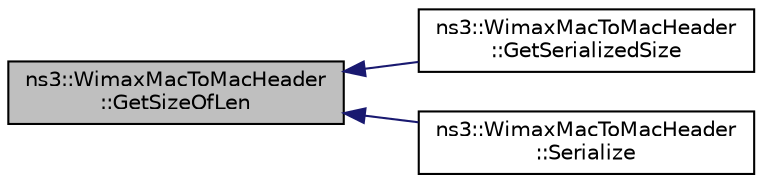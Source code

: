 digraph "ns3::WimaxMacToMacHeader::GetSizeOfLen"
{
  edge [fontname="Helvetica",fontsize="10",labelfontname="Helvetica",labelfontsize="10"];
  node [fontname="Helvetica",fontsize="10",shape=record];
  rankdir="LR";
  Node1 [label="ns3::WimaxMacToMacHeader\l::GetSizeOfLen",height=0.2,width=0.4,color="black", fillcolor="grey75", style="filled", fontcolor="black"];
  Node1 -> Node2 [dir="back",color="midnightblue",fontsize="10",style="solid"];
  Node2 [label="ns3::WimaxMacToMacHeader\l::GetSerializedSize",height=0.2,width=0.4,color="black", fillcolor="white", style="filled",URL="$d6/d3f/classns3_1_1WimaxMacToMacHeader.html#a7a435e2e886d5d6fe2f4efebdf6c3ce8"];
  Node1 -> Node3 [dir="back",color="midnightblue",fontsize="10",style="solid"];
  Node3 [label="ns3::WimaxMacToMacHeader\l::Serialize",height=0.2,width=0.4,color="black", fillcolor="white", style="filled",URL="$d6/d3f/classns3_1_1WimaxMacToMacHeader.html#a39eb561e07f3f3e1596bf7a985c16332"];
}
